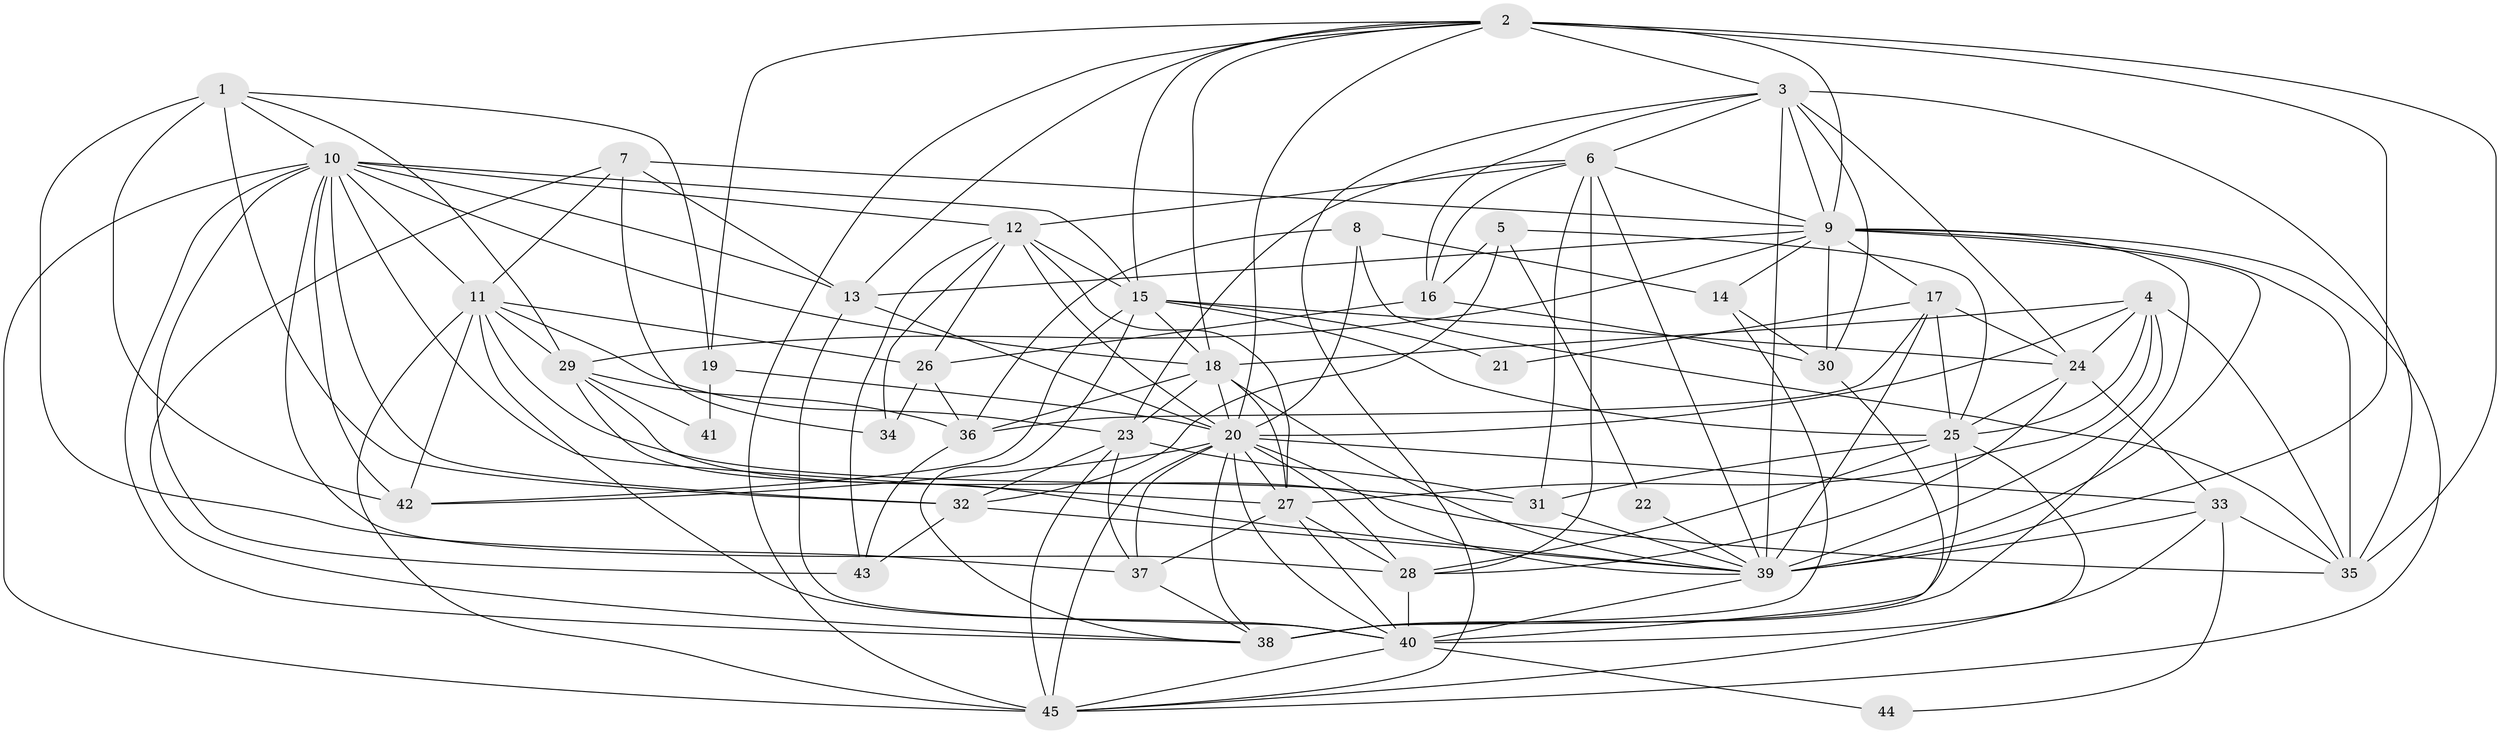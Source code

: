 // original degree distribution, {4: 0.3125, 5: 0.14583333333333334, 3: 0.2777777777777778, 6: 0.0763888888888889, 2: 0.125, 7: 0.027777777777777776, 8: 0.027777777777777776, 9: 0.006944444444444444}
// Generated by graph-tools (version 1.1) at 2025/51/03/04/25 22:51:11]
// undirected, 45 vertices, 153 edges
graph export_dot {
  node [color=gray90,style=filled];
  1;
  2;
  3;
  4;
  5;
  6;
  7;
  8;
  9;
  10;
  11;
  12;
  13;
  14;
  15;
  16;
  17;
  18;
  19;
  20;
  21;
  22;
  23;
  24;
  25;
  26;
  27;
  28;
  29;
  30;
  31;
  32;
  33;
  34;
  35;
  36;
  37;
  38;
  39;
  40;
  41;
  42;
  43;
  44;
  45;
  1 -- 10 [weight=1.0];
  1 -- 19 [weight=1.0];
  1 -- 29 [weight=1.0];
  1 -- 32 [weight=2.0];
  1 -- 37 [weight=1.0];
  1 -- 42 [weight=1.0];
  2 -- 3 [weight=1.0];
  2 -- 9 [weight=1.0];
  2 -- 13 [weight=2.0];
  2 -- 15 [weight=1.0];
  2 -- 18 [weight=1.0];
  2 -- 19 [weight=1.0];
  2 -- 20 [weight=1.0];
  2 -- 35 [weight=2.0];
  2 -- 39 [weight=3.0];
  2 -- 45 [weight=1.0];
  3 -- 6 [weight=1.0];
  3 -- 9 [weight=1.0];
  3 -- 16 [weight=1.0];
  3 -- 24 [weight=1.0];
  3 -- 30 [weight=2.0];
  3 -- 35 [weight=1.0];
  3 -- 39 [weight=1.0];
  3 -- 45 [weight=1.0];
  4 -- 18 [weight=1.0];
  4 -- 20 [weight=1.0];
  4 -- 24 [weight=2.0];
  4 -- 25 [weight=1.0];
  4 -- 27 [weight=1.0];
  4 -- 35 [weight=3.0];
  4 -- 39 [weight=1.0];
  5 -- 16 [weight=2.0];
  5 -- 22 [weight=1.0];
  5 -- 25 [weight=2.0];
  5 -- 32 [weight=1.0];
  6 -- 9 [weight=1.0];
  6 -- 12 [weight=1.0];
  6 -- 16 [weight=1.0];
  6 -- 23 [weight=1.0];
  6 -- 28 [weight=2.0];
  6 -- 31 [weight=1.0];
  6 -- 39 [weight=1.0];
  7 -- 9 [weight=1.0];
  7 -- 11 [weight=1.0];
  7 -- 13 [weight=1.0];
  7 -- 34 [weight=1.0];
  7 -- 38 [weight=1.0];
  8 -- 14 [weight=1.0];
  8 -- 20 [weight=1.0];
  8 -- 35 [weight=1.0];
  8 -- 36 [weight=1.0];
  9 -- 13 [weight=1.0];
  9 -- 14 [weight=2.0];
  9 -- 17 [weight=1.0];
  9 -- 29 [weight=1.0];
  9 -- 30 [weight=1.0];
  9 -- 35 [weight=3.0];
  9 -- 38 [weight=3.0];
  9 -- 39 [weight=2.0];
  9 -- 45 [weight=1.0];
  10 -- 11 [weight=1.0];
  10 -- 12 [weight=1.0];
  10 -- 13 [weight=1.0];
  10 -- 15 [weight=1.0];
  10 -- 18 [weight=1.0];
  10 -- 27 [weight=1.0];
  10 -- 28 [weight=1.0];
  10 -- 32 [weight=1.0];
  10 -- 38 [weight=1.0];
  10 -- 42 [weight=1.0];
  10 -- 43 [weight=1.0];
  10 -- 45 [weight=1.0];
  11 -- 23 [weight=1.0];
  11 -- 26 [weight=1.0];
  11 -- 29 [weight=1.0];
  11 -- 31 [weight=1.0];
  11 -- 40 [weight=1.0];
  11 -- 42 [weight=2.0];
  11 -- 45 [weight=1.0];
  12 -- 15 [weight=1.0];
  12 -- 20 [weight=1.0];
  12 -- 26 [weight=1.0];
  12 -- 27 [weight=1.0];
  12 -- 34 [weight=1.0];
  12 -- 43 [weight=1.0];
  13 -- 20 [weight=1.0];
  13 -- 40 [weight=1.0];
  14 -- 30 [weight=1.0];
  14 -- 38 [weight=1.0];
  15 -- 18 [weight=1.0];
  15 -- 21 [weight=1.0];
  15 -- 24 [weight=2.0];
  15 -- 25 [weight=1.0];
  15 -- 38 [weight=1.0];
  15 -- 42 [weight=1.0];
  16 -- 26 [weight=1.0];
  16 -- 30 [weight=1.0];
  17 -- 21 [weight=1.0];
  17 -- 24 [weight=1.0];
  17 -- 25 [weight=1.0];
  17 -- 36 [weight=1.0];
  17 -- 39 [weight=1.0];
  18 -- 20 [weight=2.0];
  18 -- 23 [weight=1.0];
  18 -- 27 [weight=1.0];
  18 -- 36 [weight=1.0];
  18 -- 39 [weight=1.0];
  19 -- 20 [weight=2.0];
  19 -- 41 [weight=1.0];
  20 -- 27 [weight=1.0];
  20 -- 28 [weight=2.0];
  20 -- 33 [weight=2.0];
  20 -- 37 [weight=1.0];
  20 -- 38 [weight=1.0];
  20 -- 39 [weight=1.0];
  20 -- 40 [weight=1.0];
  20 -- 42 [weight=1.0];
  20 -- 45 [weight=1.0];
  22 -- 39 [weight=1.0];
  23 -- 31 [weight=1.0];
  23 -- 32 [weight=1.0];
  23 -- 37 [weight=1.0];
  23 -- 45 [weight=1.0];
  24 -- 25 [weight=1.0];
  24 -- 28 [weight=1.0];
  24 -- 33 [weight=4.0];
  25 -- 28 [weight=1.0];
  25 -- 31 [weight=2.0];
  25 -- 38 [weight=1.0];
  25 -- 40 [weight=1.0];
  26 -- 34 [weight=1.0];
  26 -- 36 [weight=1.0];
  27 -- 28 [weight=1.0];
  27 -- 37 [weight=1.0];
  27 -- 40 [weight=1.0];
  28 -- 40 [weight=1.0];
  29 -- 35 [weight=1.0];
  29 -- 36 [weight=1.0];
  29 -- 39 [weight=1.0];
  29 -- 41 [weight=2.0];
  30 -- 40 [weight=1.0];
  31 -- 39 [weight=1.0];
  32 -- 39 [weight=1.0];
  32 -- 43 [weight=1.0];
  33 -- 35 [weight=1.0];
  33 -- 39 [weight=2.0];
  33 -- 44 [weight=1.0];
  33 -- 45 [weight=1.0];
  36 -- 43 [weight=1.0];
  37 -- 38 [weight=1.0];
  39 -- 40 [weight=2.0];
  40 -- 44 [weight=1.0];
  40 -- 45 [weight=1.0];
}
